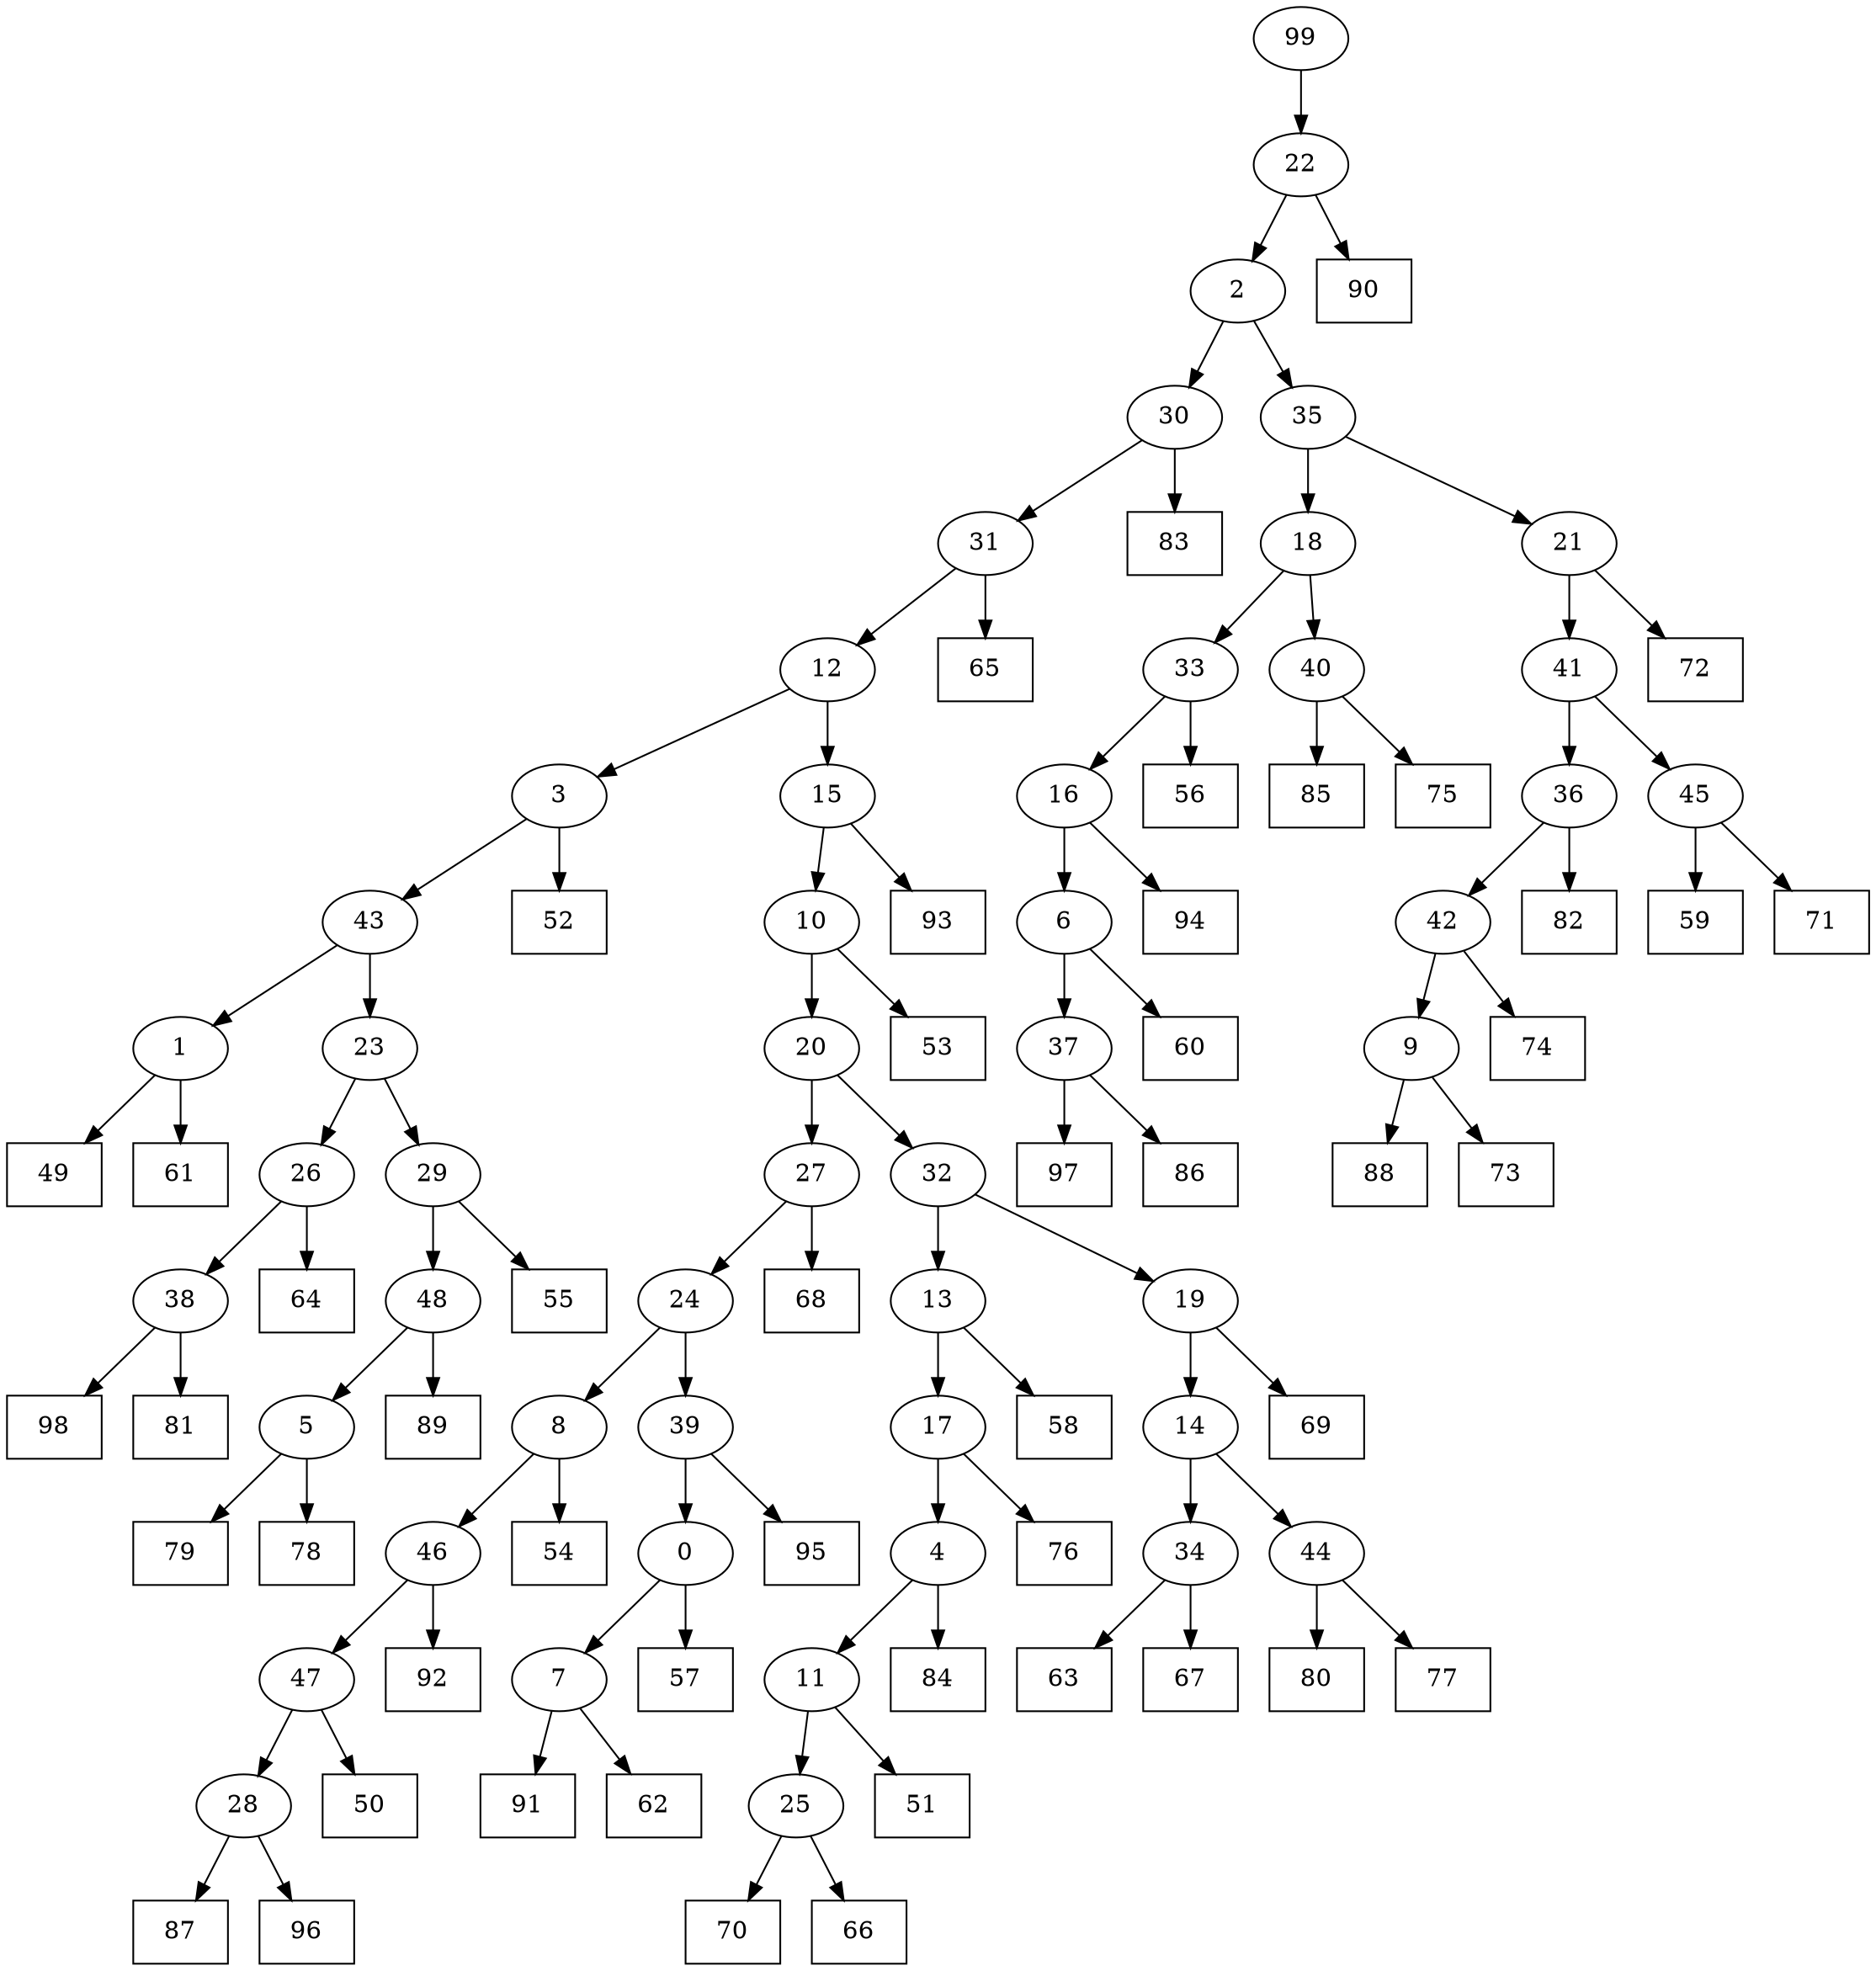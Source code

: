 digraph G {
0[label="0"];
1[label="1"];
2[label="2"];
3[label="3"];
4[label="4"];
5[label="5"];
6[label="6"];
7[label="7"];
8[label="8"];
9[label="9"];
10[label="10"];
11[label="11"];
12[label="12"];
13[label="13"];
14[label="14"];
15[label="15"];
16[label="16"];
17[label="17"];
18[label="18"];
19[label="19"];
20[label="20"];
21[label="21"];
22[label="22"];
23[label="23"];
24[label="24"];
25[label="25"];
26[label="26"];
27[label="27"];
28[label="28"];
29[label="29"];
30[label="30"];
31[label="31"];
32[label="32"];
33[label="33"];
34[label="34"];
35[label="35"];
36[label="36"];
37[label="37"];
38[label="38"];
39[label="39"];
40[label="40"];
41[label="41"];
42[label="42"];
43[label="43"];
44[label="44"];
45[label="45"];
46[label="46"];
47[label="47"];
48[label="48"];
49[shape=box,label="98"];
50[shape=box,label="94"];
51[shape=box,label="74"];
52[shape=box,label="70"];
53[shape=box,label="52"];
54[shape=box,label="91"];
55[shape=box,label="66"];
56[shape=box,label="90"];
57[shape=box,label="64"];
58[shape=box,label="79"];
59[shape=box,label="49"];
60[shape=box,label="63"];
61[shape=box,label="54"];
62[shape=box,label="97"];
63[shape=box,label="85"];
64[shape=box,label="76"];
65[shape=box,label="88"];
66[shape=box,label="59"];
67[shape=box,label="80"];
68[shape=box,label="93"];
69[shape=box,label="60"];
70[shape=box,label="55"];
71[shape=box,label="92"];
72[shape=box,label="87"];
73[shape=box,label="83"];
74[shape=box,label="78"];
75[shape=box,label="72"];
76[shape=box,label="86"];
77[shape=box,label="77"];
78[shape=box,label="62"];
79[shape=box,label="57"];
80[shape=box,label="68"];
81[shape=box,label="73"];
82[shape=box,label="71"];
83[shape=box,label="82"];
84[shape=box,label="96"];
85[shape=box,label="50"];
86[shape=box,label="95"];
87[shape=box,label="65"];
88[shape=box,label="84"];
89[shape=box,label="53"];
90[shape=box,label="69"];
91[shape=box,label="75"];
92[shape=box,label="51"];
93[shape=box,label="81"];
94[shape=box,label="67"];
95[shape=box,label="58"];
96[shape=box,label="89"];
97[shape=box,label="56"];
98[shape=box,label="61"];
99[label="99"];
47->85 ;
28->72 ;
44->67 ;
3->43 ;
12->15 ;
27->80 ;
33->97 ;
0->79 ;
31->87 ;
20->27 ;
27->24 ;
13->95 ;
25->55 ;
29->70 ;
10->89 ;
45->82 ;
7->78 ;
9->65 ;
8->46 ;
40->63 ;
38->49 ;
14->34 ;
34->94 ;
42->51 ;
12->3 ;
3->53 ;
16->50 ;
38->93 ;
42->9 ;
28->84 ;
43->1 ;
1->59 ;
26->38 ;
9->81 ;
25->52 ;
5->58 ;
21->41 ;
6->69 ;
37->76 ;
30->31 ;
31->12 ;
23->26 ;
26->57 ;
5->74 ;
47->28 ;
39->86 ;
8->61 ;
4->11 ;
11->25 ;
46->71 ;
48->96 ;
18->33 ;
41->45 ;
19->14 ;
32->13 ;
20->32 ;
35->18 ;
24->8 ;
17->4 ;
4->88 ;
33->16 ;
16->6 ;
1->98 ;
29->48 ;
24->39 ;
11->92 ;
32->19 ;
19->90 ;
46->47 ;
18->40 ;
40->91 ;
36->83 ;
13->17 ;
17->64 ;
39->0 ;
43->23 ;
23->29 ;
99->22 ;
22->56 ;
22->2 ;
21->75 ;
48->5 ;
14->44 ;
44->77 ;
37->62 ;
2->30 ;
30->73 ;
34->60 ;
0->7 ;
7->54 ;
6->37 ;
41->36 ;
36->42 ;
15->68 ;
15->10 ;
10->20 ;
45->66 ;
2->35 ;
35->21 ;
}

